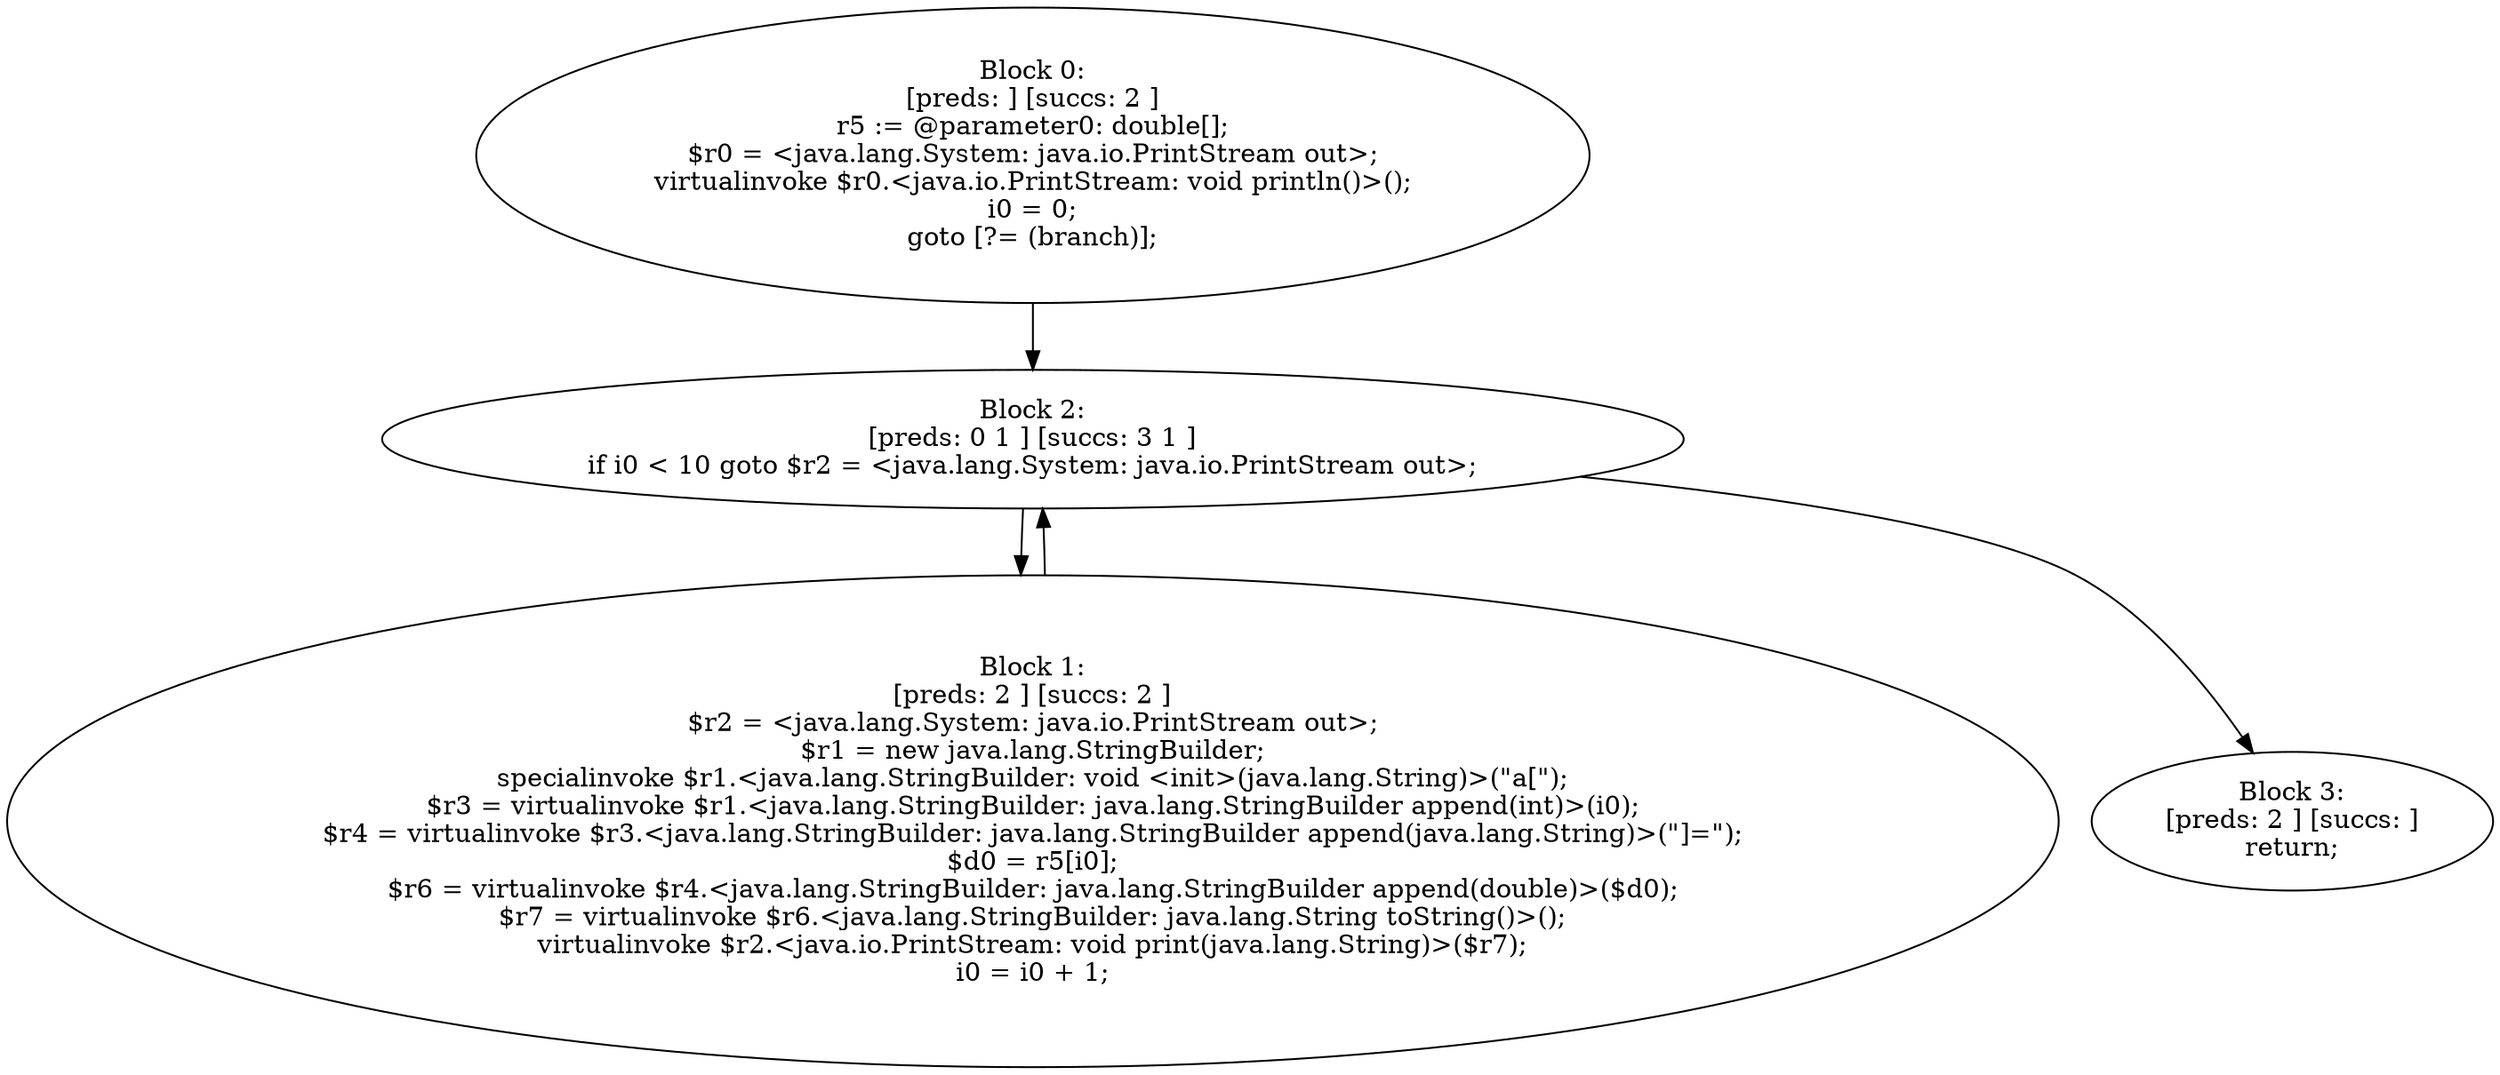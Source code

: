 digraph "unitGraph" {
    "Block 0:
[preds: ] [succs: 2 ]
r5 := @parameter0: double[];
$r0 = <java.lang.System: java.io.PrintStream out>;
virtualinvoke $r0.<java.io.PrintStream: void println()>();
i0 = 0;
goto [?= (branch)];
"
    "Block 1:
[preds: 2 ] [succs: 2 ]
$r2 = <java.lang.System: java.io.PrintStream out>;
$r1 = new java.lang.StringBuilder;
specialinvoke $r1.<java.lang.StringBuilder: void <init>(java.lang.String)>(\"a[\");
$r3 = virtualinvoke $r1.<java.lang.StringBuilder: java.lang.StringBuilder append(int)>(i0);
$r4 = virtualinvoke $r3.<java.lang.StringBuilder: java.lang.StringBuilder append(java.lang.String)>(\"]=\");
$d0 = r5[i0];
$r6 = virtualinvoke $r4.<java.lang.StringBuilder: java.lang.StringBuilder append(double)>($d0);
$r7 = virtualinvoke $r6.<java.lang.StringBuilder: java.lang.String toString()>();
virtualinvoke $r2.<java.io.PrintStream: void print(java.lang.String)>($r7);
i0 = i0 + 1;
"
    "Block 2:
[preds: 0 1 ] [succs: 3 1 ]
if i0 < 10 goto $r2 = <java.lang.System: java.io.PrintStream out>;
"
    "Block 3:
[preds: 2 ] [succs: ]
return;
"
    "Block 0:
[preds: ] [succs: 2 ]
r5 := @parameter0: double[];
$r0 = <java.lang.System: java.io.PrintStream out>;
virtualinvoke $r0.<java.io.PrintStream: void println()>();
i0 = 0;
goto [?= (branch)];
"->"Block 2:
[preds: 0 1 ] [succs: 3 1 ]
if i0 < 10 goto $r2 = <java.lang.System: java.io.PrintStream out>;
";
    "Block 1:
[preds: 2 ] [succs: 2 ]
$r2 = <java.lang.System: java.io.PrintStream out>;
$r1 = new java.lang.StringBuilder;
specialinvoke $r1.<java.lang.StringBuilder: void <init>(java.lang.String)>(\"a[\");
$r3 = virtualinvoke $r1.<java.lang.StringBuilder: java.lang.StringBuilder append(int)>(i0);
$r4 = virtualinvoke $r3.<java.lang.StringBuilder: java.lang.StringBuilder append(java.lang.String)>(\"]=\");
$d0 = r5[i0];
$r6 = virtualinvoke $r4.<java.lang.StringBuilder: java.lang.StringBuilder append(double)>($d0);
$r7 = virtualinvoke $r6.<java.lang.StringBuilder: java.lang.String toString()>();
virtualinvoke $r2.<java.io.PrintStream: void print(java.lang.String)>($r7);
i0 = i0 + 1;
"->"Block 2:
[preds: 0 1 ] [succs: 3 1 ]
if i0 < 10 goto $r2 = <java.lang.System: java.io.PrintStream out>;
";
    "Block 2:
[preds: 0 1 ] [succs: 3 1 ]
if i0 < 10 goto $r2 = <java.lang.System: java.io.PrintStream out>;
"->"Block 3:
[preds: 2 ] [succs: ]
return;
";
    "Block 2:
[preds: 0 1 ] [succs: 3 1 ]
if i0 < 10 goto $r2 = <java.lang.System: java.io.PrintStream out>;
"->"Block 1:
[preds: 2 ] [succs: 2 ]
$r2 = <java.lang.System: java.io.PrintStream out>;
$r1 = new java.lang.StringBuilder;
specialinvoke $r1.<java.lang.StringBuilder: void <init>(java.lang.String)>(\"a[\");
$r3 = virtualinvoke $r1.<java.lang.StringBuilder: java.lang.StringBuilder append(int)>(i0);
$r4 = virtualinvoke $r3.<java.lang.StringBuilder: java.lang.StringBuilder append(java.lang.String)>(\"]=\");
$d0 = r5[i0];
$r6 = virtualinvoke $r4.<java.lang.StringBuilder: java.lang.StringBuilder append(double)>($d0);
$r7 = virtualinvoke $r6.<java.lang.StringBuilder: java.lang.String toString()>();
virtualinvoke $r2.<java.io.PrintStream: void print(java.lang.String)>($r7);
i0 = i0 + 1;
";
}
